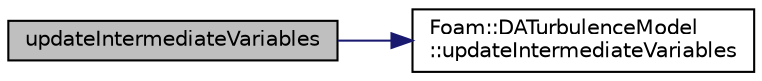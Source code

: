 digraph "updateIntermediateVariables"
{
  bgcolor="transparent";
  edge [fontname="Helvetica",fontsize="10",labelfontname="Helvetica",labelfontsize="10"];
  node [fontname="Helvetica",fontsize="10",shape=record];
  rankdir="LR";
  Node55 [label="updateIntermediateVariables",height=0.2,width=0.4,color="black", fillcolor="grey75", style="filled", fontcolor="black"];
  Node55 -> Node56 [color="midnightblue",fontsize="10",style="solid",fontname="Helvetica"];
  Node56 [label="Foam::DATurbulenceModel\l::updateIntermediateVariables",height=0.2,width=0.4,color="black",URL="$classFoam_1_1DATurbulenceModel.html#a207d7ee6903c709a6306dd883239028b",tooltip="update any intermediate variables that are dependent on state variables and are used in calcResiduals..."];
}
